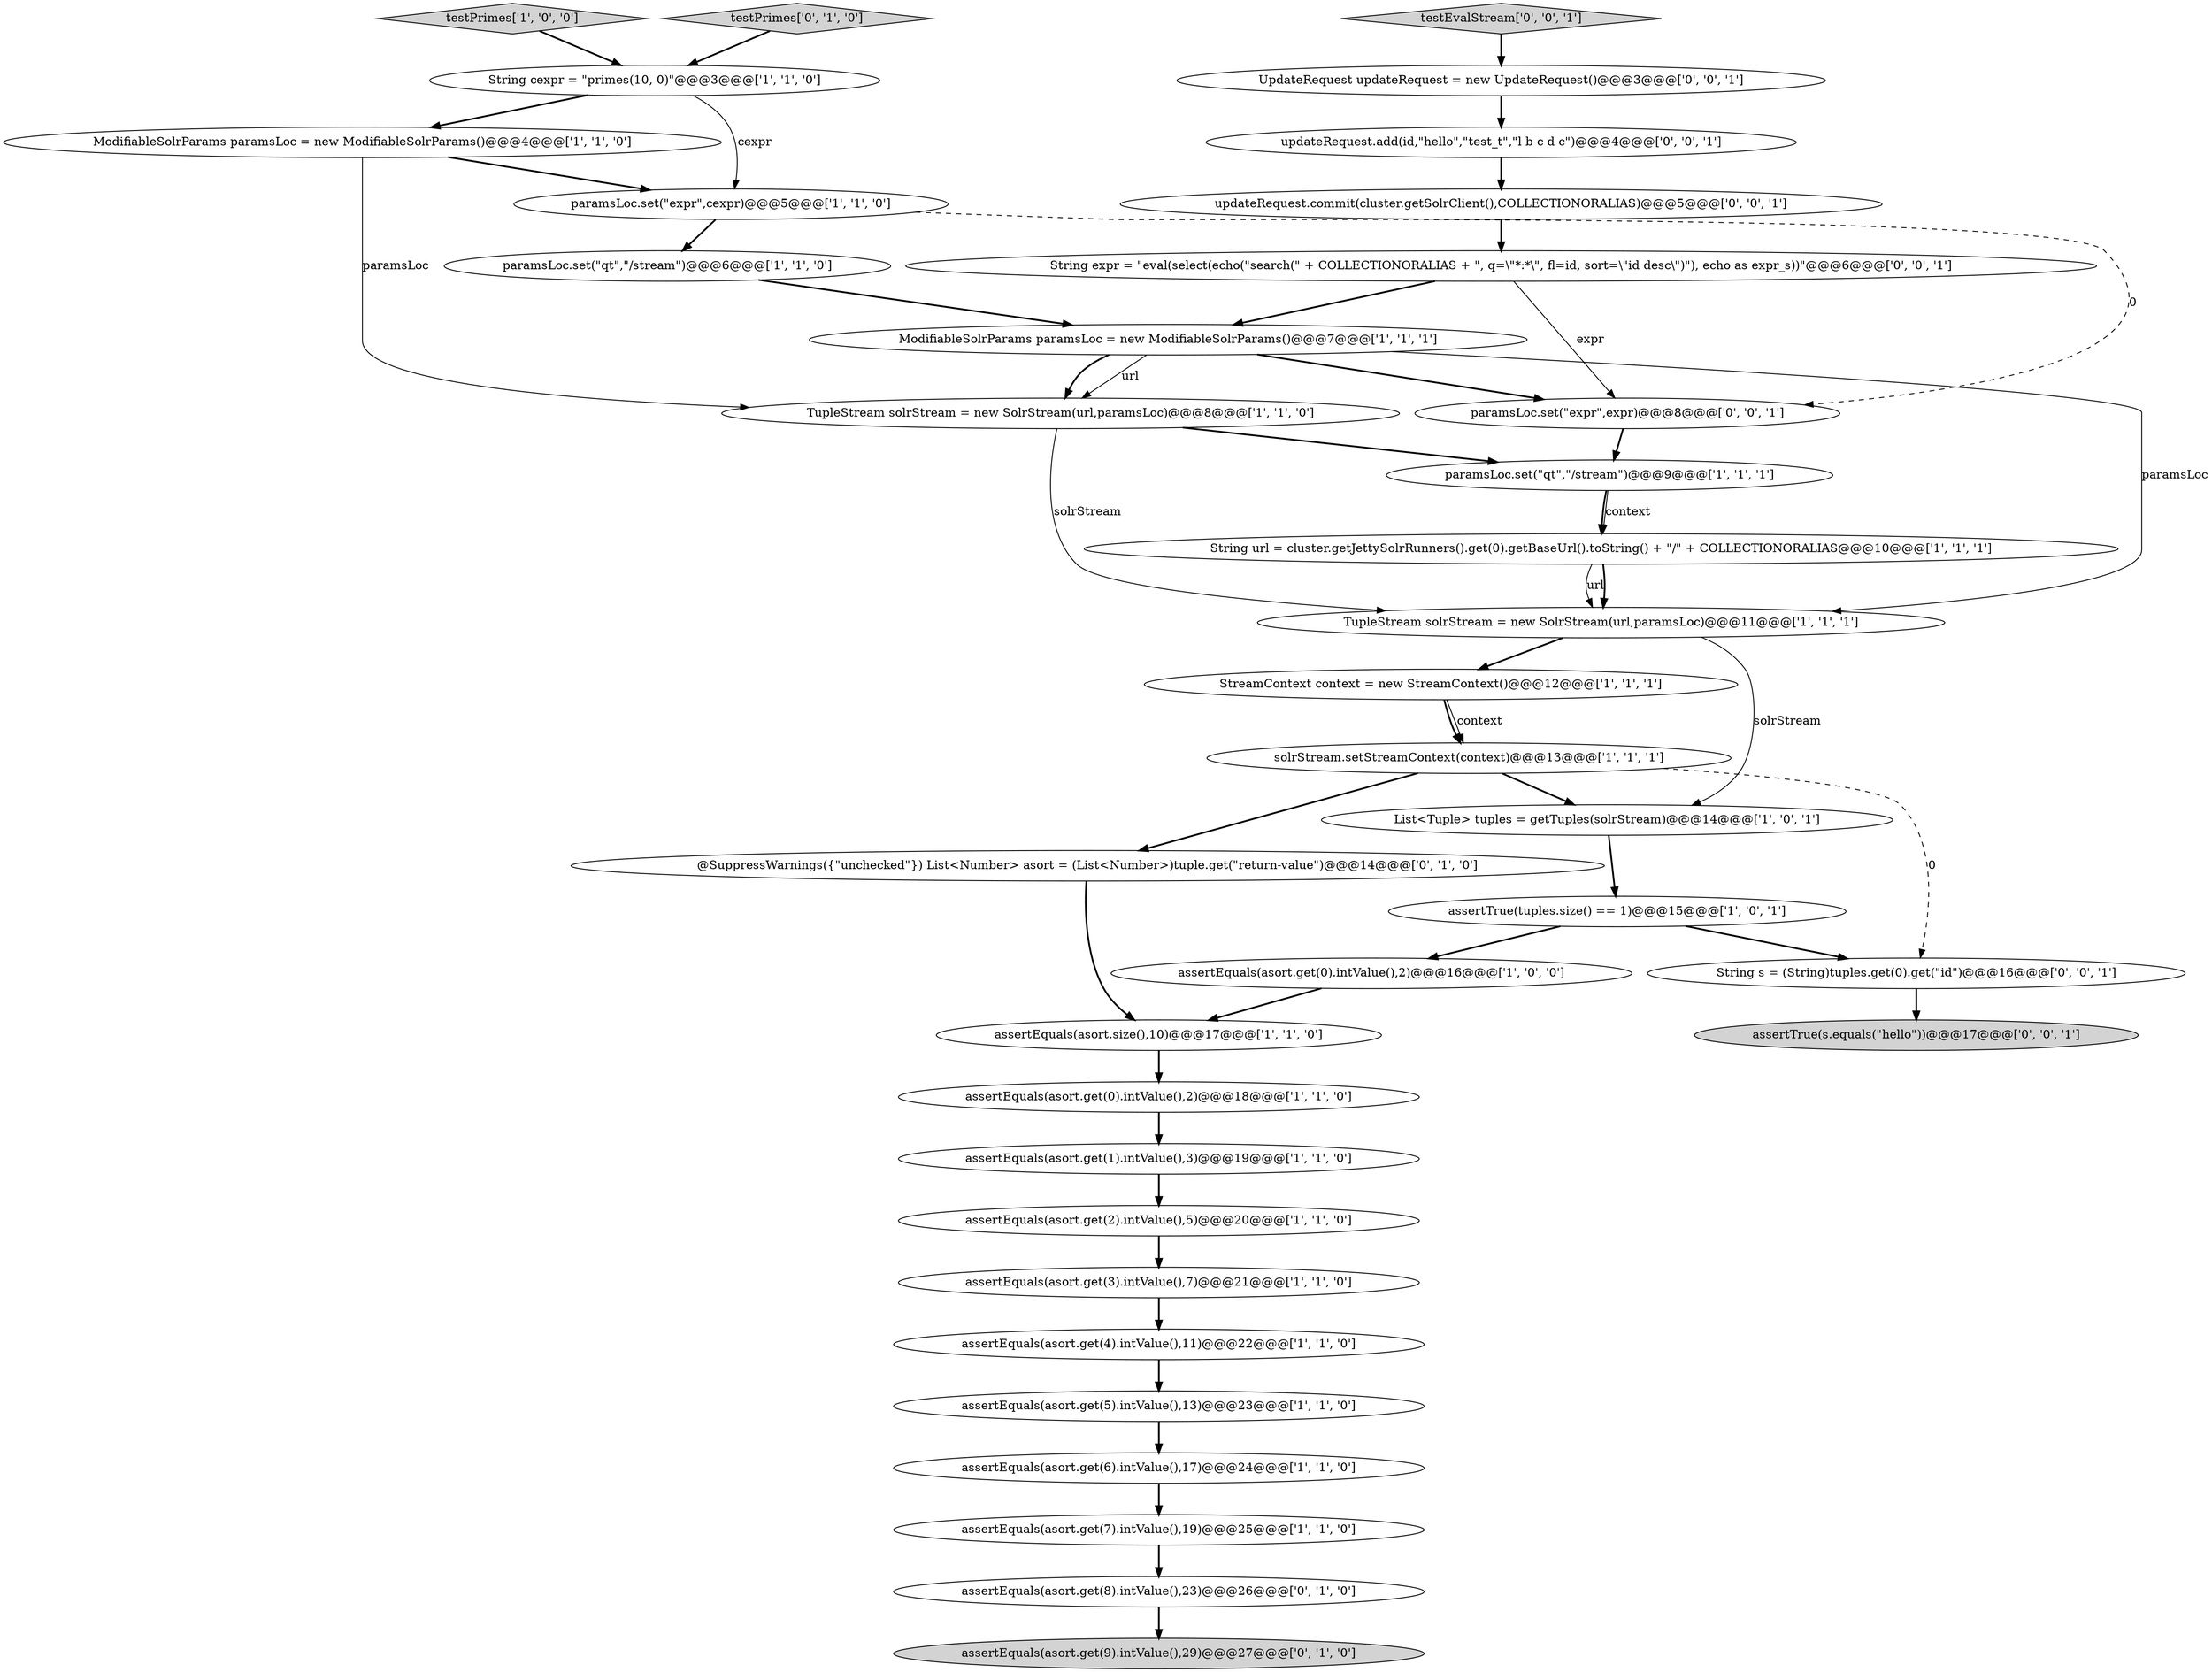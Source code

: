 digraph {
5 [style = filled, label = "assertEquals(asort.get(4).intValue(),11)@@@22@@@['1', '1', '0']", fillcolor = white, shape = ellipse image = "AAA0AAABBB1BBB"];
6 [style = filled, label = "assertEquals(asort.get(3).intValue(),7)@@@21@@@['1', '1', '0']", fillcolor = white, shape = ellipse image = "AAA0AAABBB1BBB"];
10 [style = filled, label = "TupleStream solrStream = new SolrStream(url,paramsLoc)@@@8@@@['1', '1', '0']", fillcolor = white, shape = ellipse image = "AAA0AAABBB1BBB"];
16 [style = filled, label = "List<Tuple> tuples = getTuples(solrStream)@@@14@@@['1', '0', '1']", fillcolor = white, shape = ellipse image = "AAA0AAABBB1BBB"];
34 [style = filled, label = "UpdateRequest updateRequest = new UpdateRequest()@@@3@@@['0', '0', '1']", fillcolor = white, shape = ellipse image = "AAA0AAABBB3BBB"];
17 [style = filled, label = "testPrimes['1', '0', '0']", fillcolor = lightgray, shape = diamond image = "AAA0AAABBB1BBB"];
23 [style = filled, label = "ModifiableSolrParams paramsLoc = new ModifiableSolrParams()@@@4@@@['1', '1', '0']", fillcolor = white, shape = ellipse image = "AAA0AAABBB1BBB"];
27 [style = filled, label = "assertEquals(asort.get(8).intValue(),23)@@@26@@@['0', '1', '0']", fillcolor = white, shape = ellipse image = "AAA0AAABBB2BBB"];
0 [style = filled, label = "TupleStream solrStream = new SolrStream(url,paramsLoc)@@@11@@@['1', '1', '1']", fillcolor = white, shape = ellipse image = "AAA0AAABBB1BBB"];
28 [style = filled, label = "testEvalStream['0', '0', '1']", fillcolor = lightgray, shape = diamond image = "AAA0AAABBB3BBB"];
25 [style = filled, label = "@SuppressWarnings({\"unchecked\"}) List<Number> asort = (List<Number>)tuple.get(\"return-value\")@@@14@@@['0', '1', '0']", fillcolor = white, shape = ellipse image = "AAA0AAABBB2BBB"];
15 [style = filled, label = "String url = cluster.getJettySolrRunners().get(0).getBaseUrl().toString() + \"/\" + COLLECTIONORALIAS@@@10@@@['1', '1', '1']", fillcolor = white, shape = ellipse image = "AAA0AAABBB1BBB"];
1 [style = filled, label = "assertEquals(asort.size(),10)@@@17@@@['1', '1', '0']", fillcolor = white, shape = ellipse image = "AAA0AAABBB1BBB"];
9 [style = filled, label = "paramsLoc.set(\"qt\",\"/stream\")@@@9@@@['1', '1', '1']", fillcolor = white, shape = ellipse image = "AAA0AAABBB1BBB"];
12 [style = filled, label = "assertEquals(asort.get(6).intValue(),17)@@@24@@@['1', '1', '0']", fillcolor = white, shape = ellipse image = "AAA0AAABBB1BBB"];
3 [style = filled, label = "assertEquals(asort.get(7).intValue(),19)@@@25@@@['1', '1', '0']", fillcolor = white, shape = ellipse image = "AAA0AAABBB1BBB"];
22 [style = filled, label = "StreamContext context = new StreamContext()@@@12@@@['1', '1', '1']", fillcolor = white, shape = ellipse image = "AAA0AAABBB1BBB"];
2 [style = filled, label = "assertEquals(asort.get(0).intValue(),2)@@@18@@@['1', '1', '0']", fillcolor = white, shape = ellipse image = "AAA0AAABBB1BBB"];
26 [style = filled, label = "assertEquals(asort.get(9).intValue(),29)@@@27@@@['0', '1', '0']", fillcolor = lightgray, shape = ellipse image = "AAA0AAABBB2BBB"];
7 [style = filled, label = "ModifiableSolrParams paramsLoc = new ModifiableSolrParams()@@@7@@@['1', '1', '1']", fillcolor = white, shape = ellipse image = "AAA0AAABBB1BBB"];
30 [style = filled, label = "updateRequest.add(id,\"hello\",\"test_t\",\"l b c d c\")@@@4@@@['0', '0', '1']", fillcolor = white, shape = ellipse image = "AAA0AAABBB3BBB"];
4 [style = filled, label = "String cexpr = \"primes(10, 0)\"@@@3@@@['1', '1', '0']", fillcolor = white, shape = ellipse image = "AAA0AAABBB1BBB"];
24 [style = filled, label = "testPrimes['0', '1', '0']", fillcolor = lightgray, shape = diamond image = "AAA0AAABBB2BBB"];
29 [style = filled, label = "assertTrue(s.equals(\"hello\"))@@@17@@@['0', '0', '1']", fillcolor = lightgray, shape = ellipse image = "AAA0AAABBB3BBB"];
18 [style = filled, label = "paramsLoc.set(\"qt\",\"/stream\")@@@6@@@['1', '1', '0']", fillcolor = white, shape = ellipse image = "AAA0AAABBB1BBB"];
35 [style = filled, label = "String expr = \"eval(select(echo(\"search(\" + COLLECTIONORALIAS + \", q=\\\"*:*\\\", fl=id, sort=\\\"id desc\\\")\"), echo as expr_s))\"@@@6@@@['0', '0', '1']", fillcolor = white, shape = ellipse image = "AAA0AAABBB3BBB"];
31 [style = filled, label = "updateRequest.commit(cluster.getSolrClient(),COLLECTIONORALIAS)@@@5@@@['0', '0', '1']", fillcolor = white, shape = ellipse image = "AAA0AAABBB3BBB"];
33 [style = filled, label = "paramsLoc.set(\"expr\",expr)@@@8@@@['0', '0', '1']", fillcolor = white, shape = ellipse image = "AAA0AAABBB3BBB"];
21 [style = filled, label = "assertTrue(tuples.size() == 1)@@@15@@@['1', '0', '1']", fillcolor = white, shape = ellipse image = "AAA0AAABBB1BBB"];
11 [style = filled, label = "solrStream.setStreamContext(context)@@@13@@@['1', '1', '1']", fillcolor = white, shape = ellipse image = "AAA0AAABBB1BBB"];
32 [style = filled, label = "String s = (String)tuples.get(0).get(\"id\")@@@16@@@['0', '0', '1']", fillcolor = white, shape = ellipse image = "AAA0AAABBB3BBB"];
13 [style = filled, label = "assertEquals(asort.get(0).intValue(),2)@@@16@@@['1', '0', '0']", fillcolor = white, shape = ellipse image = "AAA0AAABBB1BBB"];
19 [style = filled, label = "assertEquals(asort.get(1).intValue(),3)@@@19@@@['1', '1', '0']", fillcolor = white, shape = ellipse image = "AAA0AAABBB1BBB"];
8 [style = filled, label = "assertEquals(asort.get(2).intValue(),5)@@@20@@@['1', '1', '0']", fillcolor = white, shape = ellipse image = "AAA0AAABBB1BBB"];
14 [style = filled, label = "assertEquals(asort.get(5).intValue(),13)@@@23@@@['1', '1', '0']", fillcolor = white, shape = ellipse image = "AAA0AAABBB1BBB"];
20 [style = filled, label = "paramsLoc.set(\"expr\",cexpr)@@@5@@@['1', '1', '0']", fillcolor = white, shape = ellipse image = "AAA0AAABBB1BBB"];
22->11 [style = bold, label=""];
11->25 [style = bold, label=""];
15->0 [style = solid, label="url"];
11->32 [style = dashed, label="0"];
5->14 [style = bold, label=""];
23->10 [style = solid, label="paramsLoc"];
4->20 [style = solid, label="cexpr"];
7->33 [style = bold, label=""];
22->11 [style = solid, label="context"];
7->10 [style = bold, label=""];
21->32 [style = bold, label=""];
0->22 [style = bold, label=""];
10->9 [style = bold, label=""];
20->18 [style = bold, label=""];
19->8 [style = bold, label=""];
24->4 [style = bold, label=""];
0->16 [style = solid, label="solrStream"];
20->33 [style = dashed, label="0"];
9->15 [style = bold, label=""];
14->12 [style = bold, label=""];
11->16 [style = bold, label=""];
8->6 [style = bold, label=""];
7->10 [style = solid, label="url"];
35->7 [style = bold, label=""];
3->27 [style = bold, label=""];
25->1 [style = bold, label=""];
30->31 [style = bold, label=""];
17->4 [style = bold, label=""];
31->35 [style = bold, label=""];
2->19 [style = bold, label=""];
15->0 [style = bold, label=""];
16->21 [style = bold, label=""];
28->34 [style = bold, label=""];
10->0 [style = solid, label="solrStream"];
12->3 [style = bold, label=""];
23->20 [style = bold, label=""];
27->26 [style = bold, label=""];
6->5 [style = bold, label=""];
35->33 [style = solid, label="expr"];
4->23 [style = bold, label=""];
33->9 [style = bold, label=""];
13->1 [style = bold, label=""];
32->29 [style = bold, label=""];
34->30 [style = bold, label=""];
7->0 [style = solid, label="paramsLoc"];
1->2 [style = bold, label=""];
9->15 [style = solid, label="context"];
21->13 [style = bold, label=""];
18->7 [style = bold, label=""];
}
